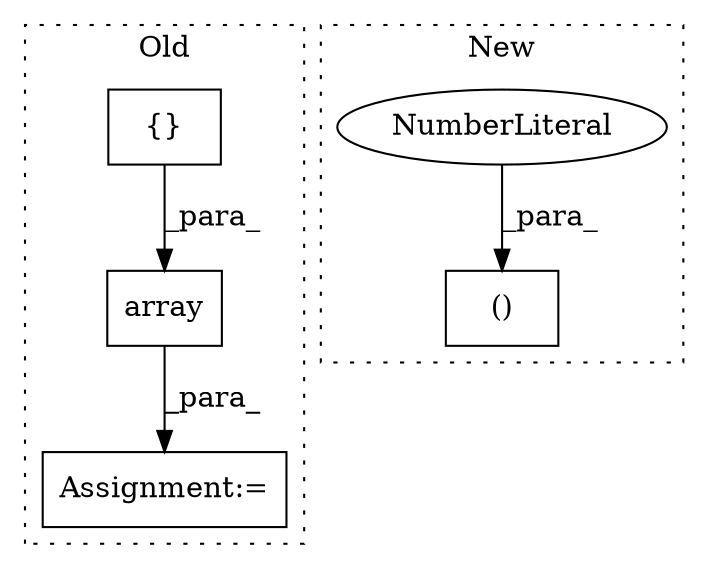 digraph G {
subgraph cluster0 {
1 [label="array" a="32" s="372,413" l="6,1" shape="box"];
3 [label="{}" a="4" s="404,412" l="1,1" shape="box"];
5 [label="Assignment:=" a="7" s="432" l="1" shape="box"];
label = "Old";
style="dotted";
}
subgraph cluster1 {
2 [label="()" a="106" s="348" l="19" shape="box"];
4 [label="NumberLiteral" a="34" s="348" l="3" shape="ellipse"];
label = "New";
style="dotted";
}
1 -> 5 [label="_para_"];
3 -> 1 [label="_para_"];
4 -> 2 [label="_para_"];
}